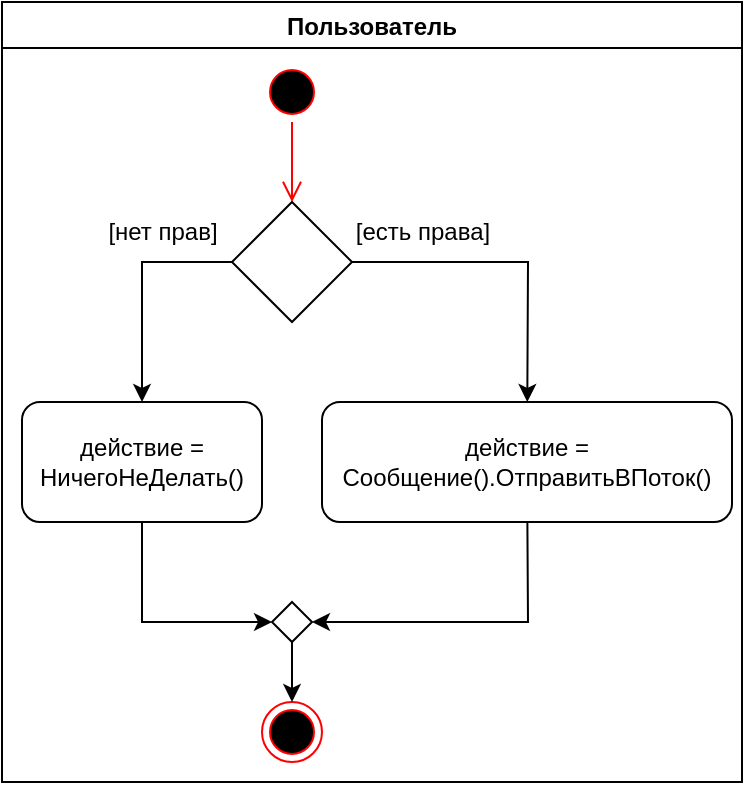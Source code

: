 <mxfile version="15.5.4" type="device"><diagram id="auvaHYt9D2mUyiJxwVjn" name="Page-1"><mxGraphModel dx="1422" dy="780" grid="1" gridSize="10" guides="1" tooltips="1" connect="1" arrows="1" fold="1" page="1" pageScale="1" pageWidth="827" pageHeight="1169" math="0" shadow="0"><root><mxCell id="0"/><mxCell id="1" parent="0"/><mxCell id="oX1Lzh8gc9R75dS9HgBd-47" value="Пользователь" style="swimlane;" vertex="1" parent="1"><mxGeometry x="10" y="10" width="370" height="390" as="geometry"/></mxCell><mxCell id="oX1Lzh8gc9R75dS9HgBd-63" value="" style="ellipse;html=1;shape=startState;fillColor=#000000;strokeColor=#ff0000;" vertex="1" parent="oX1Lzh8gc9R75dS9HgBd-47"><mxGeometry x="130" y="30" width="30" height="30" as="geometry"/></mxCell><mxCell id="oX1Lzh8gc9R75dS9HgBd-64" value="" style="edgeStyle=orthogonalEdgeStyle;html=1;verticalAlign=bottom;endArrow=open;endSize=8;strokeColor=#ff0000;rounded=0;" edge="1" parent="oX1Lzh8gc9R75dS9HgBd-47" source="oX1Lzh8gc9R75dS9HgBd-63" target="oX1Lzh8gc9R75dS9HgBd-68"><mxGeometry relative="1" as="geometry"><mxPoint x="145" y="90" as="targetPoint"/></mxGeometry></mxCell><mxCell id="oX1Lzh8gc9R75dS9HgBd-65" value="действие = Сообщение().ОтправитьВПоток()" style="rounded=1;whiteSpace=wrap;html=1;" vertex="1" parent="oX1Lzh8gc9R75dS9HgBd-47"><mxGeometry x="160" y="200" width="205" height="60" as="geometry"/></mxCell><mxCell id="oX1Lzh8gc9R75dS9HgBd-66" value="" style="ellipse;html=1;shape=endState;fillColor=#000000;strokeColor=#ff0000;" vertex="1" parent="oX1Lzh8gc9R75dS9HgBd-47"><mxGeometry x="130" y="350" width="30" height="30" as="geometry"/></mxCell><mxCell id="oX1Lzh8gc9R75dS9HgBd-67" value="" style="endArrow=classic;html=1;rounded=0;entryX=1;entryY=0.5;entryDx=0;entryDy=0;" edge="1" parent="oX1Lzh8gc9R75dS9HgBd-47" source="oX1Lzh8gc9R75dS9HgBd-65" target="oX1Lzh8gc9R75dS9HgBd-73"><mxGeometry width="50" height="50" relative="1" as="geometry"><mxPoint x="145" y="330" as="sourcePoint"/><mxPoint x="155" y="280" as="targetPoint"/><Array as="points"><mxPoint x="263" y="310"/></Array></mxGeometry></mxCell><mxCell id="oX1Lzh8gc9R75dS9HgBd-68" value="" style="rhombus;whiteSpace=wrap;html=1;" vertex="1" parent="oX1Lzh8gc9R75dS9HgBd-47"><mxGeometry x="115" y="100" width="60" height="60" as="geometry"/></mxCell><mxCell id="oX1Lzh8gc9R75dS9HgBd-69" value="" style="endArrow=classic;html=1;rounded=0;exitX=1;exitY=0.5;exitDx=0;exitDy=0;" edge="1" parent="oX1Lzh8gc9R75dS9HgBd-47" source="oX1Lzh8gc9R75dS9HgBd-68" target="oX1Lzh8gc9R75dS9HgBd-65"><mxGeometry width="50" height="50" relative="1" as="geometry"><mxPoint x="242.202" y="270" as="sourcePoint"/><mxPoint x="169.844" y="480.804" as="targetPoint"/><Array as="points"><mxPoint x="263" y="130"/></Array></mxGeometry></mxCell><mxCell id="oX1Lzh8gc9R75dS9HgBd-70" value="действие = НичегоНеДелать()" style="rounded=1;whiteSpace=wrap;html=1;" vertex="1" parent="oX1Lzh8gc9R75dS9HgBd-47"><mxGeometry x="10" y="200" width="120" height="60" as="geometry"/></mxCell><mxCell id="oX1Lzh8gc9R75dS9HgBd-71" value="" style="endArrow=classic;html=1;rounded=0;exitX=0;exitY=0.5;exitDx=0;exitDy=0;" edge="1" parent="oX1Lzh8gc9R75dS9HgBd-47" source="oX1Lzh8gc9R75dS9HgBd-68" target="oX1Lzh8gc9R75dS9HgBd-70"><mxGeometry width="50" height="50" relative="1" as="geometry"><mxPoint x="20" y="90" as="sourcePoint"/><mxPoint x="272.65" y="210" as="targetPoint"/><Array as="points"><mxPoint x="70" y="130"/></Array></mxGeometry></mxCell><mxCell id="oX1Lzh8gc9R75dS9HgBd-73" value="" style="rhombus;whiteSpace=wrap;html=1;" vertex="1" parent="oX1Lzh8gc9R75dS9HgBd-47"><mxGeometry x="135" y="300" width="20" height="20" as="geometry"/></mxCell><mxCell id="oX1Lzh8gc9R75dS9HgBd-74" value="" style="endArrow=classic;html=1;rounded=0;entryX=0;entryY=0.5;entryDx=0;entryDy=0;" edge="1" parent="oX1Lzh8gc9R75dS9HgBd-47" source="oX1Lzh8gc9R75dS9HgBd-70" target="oX1Lzh8gc9R75dS9HgBd-73"><mxGeometry width="50" height="50" relative="1" as="geometry"><mxPoint x="80" y="140" as="sourcePoint"/><mxPoint x="80" y="210" as="targetPoint"/><Array as="points"><mxPoint x="70" y="310"/></Array></mxGeometry></mxCell><mxCell id="oX1Lzh8gc9R75dS9HgBd-75" value="" style="endArrow=classic;html=1;rounded=0;exitX=0.5;exitY=1;exitDx=0;exitDy=0;" edge="1" parent="oX1Lzh8gc9R75dS9HgBd-47" source="oX1Lzh8gc9R75dS9HgBd-73" target="oX1Lzh8gc9R75dS9HgBd-66"><mxGeometry width="50" height="50" relative="1" as="geometry"><mxPoint x="90" y="150" as="sourcePoint"/><mxPoint x="90" y="220" as="targetPoint"/><Array as="points"/></mxGeometry></mxCell><mxCell id="oX1Lzh8gc9R75dS9HgBd-76" value="[нет прав]" style="text;html=1;align=center;verticalAlign=middle;resizable=0;points=[];autosize=1;strokeColor=none;fillColor=none;" vertex="1" parent="oX1Lzh8gc9R75dS9HgBd-47"><mxGeometry x="45" y="105" width="70" height="20" as="geometry"/></mxCell><mxCell id="oX1Lzh8gc9R75dS9HgBd-77" value="[есть права]" style="text;html=1;align=center;verticalAlign=middle;resizable=0;points=[];autosize=1;strokeColor=none;fillColor=none;" vertex="1" parent="oX1Lzh8gc9R75dS9HgBd-47"><mxGeometry x="170" y="105" width="80" height="20" as="geometry"/></mxCell></root></mxGraphModel></diagram></mxfile>